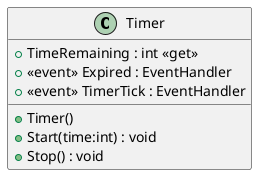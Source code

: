 @startuml
class Timer {
    + TimeRemaining : int <<get>>
    +  <<event>> Expired : EventHandler 
    +  <<event>> TimerTick : EventHandler 
    + Timer()
    + Start(time:int) : void
    + Stop() : void
}
@enduml
